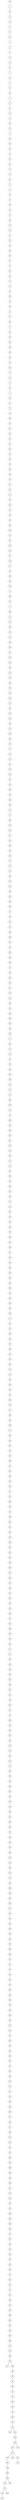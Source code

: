 graph X {
352 -- 1;
1 -- 16;
16 -- 19;
19 -- 24;
24 -- 0;
0 -- 6;
6 -- 20;
20 -- 7;
7 -- 2;
2 -- 8;
8 -- 25;
25 -- 10;
10 -- 11;
11 -- 4;
4 -- 14;
14 -- 17;
17 -- 13;
13 -- 45;
45 -- 3;
3 -- 41;
41 -- 12;
12 -- 18;
18 -- 27;
27 -- 34;
34 -- 33;
33 -- 5;
5 -- 60;
60 -- 40;
40 -- 32;
32 -- 21;
21 -- 39;
39 -- 15;
15 -- 23;
23 -- 22;
22 -- 44;
44 -- 9;
9 -- 52;
52 -- 36;
36 -- 37;
37 -- 68;
68 -- 28;
28 -- 46;
46 -- 38;
38 -- 49;
49 -- 29;
29 -- 70;
70 -- 53;
53 -- 35;
35 -- 63;
63 -- 58;
58 -- 31;
31 -- 47;
47 -- 65;
65 -- 43;
43 -- 55;
55 -- 54;
54 -- 30;
30 -- 48;
48 -- 73;
73 -- 59;
59 -- 42;
42 -- 51;
51 -- 80;
80 -- 57;
57 -- 62;
62 -- 96;
96 -- 69;
69 -- 66;
66 -- 83;
83 -- 50;
50 -- 76;
76 -- 84;
84 -- 75;
75 -- 56;
56 -- 78;
78 -- 79;
79 -- 71;
71 -- 88;
88 -- 91;
91 -- 74;
74 -- 94;
94 -- 102;
102 -- 81;
81 -- 107;
107 -- 85;
85 -- 64;
64 -- 67;
67 -- 101;
101 -- 97;
97 -- 99;
99 -- 26;
26 -- 93;
93 -- 86;
86 -- 113;
113 -- 137;
137 -- 82;
82 -- 117;
117 -- 116;
116 -- 155;
155 -- 90;
90 -- 119;
119 -- 92;
92 -- 98;
98 -- 104;
104 -- 115;
115 -- 125;
125 -- 128;
128 -- 148;
148 -- 61;
61 -- 118;
118 -- 87;
87 -- 121;
121 -- 100;
100 -- 131;
131 -- 126;
126 -- 72;
72 -- 146;
146 -- 95;
95 -- 77;
77 -- 106;
106 -- 111;
111 -- 140;
140 -- 152;
152 -- 114;
114 -- 112;
112 -- 129;
129 -- 108;
108 -- 122;
122 -- 109;
109 -- 105;
105 -- 133;
133 -- 103;
103 -- 142;
142 -- 150;
150 -- 124;
124 -- 110;
110 -- 120;
120 -- 123;
123 -- 89;
89 -- 130;
130 -- 168;
168 -- 144;
144 -- 154;
154 -- 136;
136 -- 143;
143 -- 147;
147 -- 171;
171 -- 127;
127 -- 170;
170 -- 151;
151 -- 135;
135 -- 139;
139 -- 132;
132 -- 134;
134 -- 160;
160 -- 158;
158 -- 164;
164 -- 138;
138 -- 141;
141 -- 173;
173 -- 194;
194 -- 149;
149 -- 189;
189 -- 157;
157 -- 153;
153 -- 161;
161 -- 166;
166 -- 163;
163 -- 175;
175 -- 176;
176 -- 178;
178 -- 162;
162 -- 145;
145 -- 159;
159 -- 156;
156 -- 165;
165 -- 183;
183 -- 193;
193 -- 177;
177 -- 184;
184 -- 191;
191 -- 181;
181 -- 186;
186 -- 188;
188 -- 207;
207 -- 197;
197 -- 169;
169 -- 196;
196 -- 190;
190 -- 179;
179 -- 205;
205 -- 206;
206 -- 200;
200 -- 167;
167 -- 182;
182 -- 218;
218 -- 180;
180 -- 214;
214 -- 204;
204 -- 228;
228 -- 185;
185 -- 198;
198 -- 230;
230 -- 217;
217 -- 232;
232 -- 174;
174 -- 202;
202 -- 192;
192 -- 213;
213 -- 203;
203 -- 220;
220 -- 199;
199 -- 210;
210 -- 187;
187 -- 215;
215 -- 263;
263 -- 208;
208 -- 225;
225 -- 172;
172 -- 209;
209 -- 234;
234 -- 239;
239 -- 229;
229 -- 201;
201 -- 216;
216 -- 240;
240 -- 224;
224 -- 212;
212 -- 219;
219 -- 221;
221 -- 246;
246 -- 233;
233 -- 245;
245 -- 222;
222 -- 236;
236 -- 211;
211 -- 244;
244 -- 231;
231 -- 243;
243 -- 255;
255 -- 223;
223 -- 247;
247 -- 258;
258 -- 237;
237 -- 248;
248 -- 257;
257 -- 260;
260 -- 266;
266 -- 269;
269 -- 226;
226 -- 285;
285 -- 235;
235 -- 265;
265 -- 242;
242 -- 253;
253 -- 256;
256 -- 238;
238 -- 249;
249 -- 271;
271 -- 252;
252 -- 278;
278 -- 262;
262 -- 270;
270 -- 227;
227 -- 259;
259 -- 267;
267 -- 195;
195 -- 261;
261 -- 275;
275 -- 276;
276 -- 284;
284 -- 280;
280 -- 254;
254 -- 251;
251 -- 281;
281 -- 279;
279 -- 273;
273 -- 286;
286 -- 250;
250 -- 290;
290 -- 274;
274 -- 289;
289 -- 264;
264 -- 287;
287 -- 241;
241 -- 283;
283 -- 288;
288 -- 291;
291 -- 292;
292 -- 324;
324 -- 293;
293 -- 268;
268 -- 277;
277 -- 307;
307 -- 334;
334 -- 295;
295 -- 272;
272 -- 294;
294 -- 300;
300 -- 301;
301 -- 315;
315 -- 282;
282 -- 298;
298 -- 316;
316 -- 321;
321 -- 312;
312 -- 296;
296 -- 306;
306 -- 297;
297 -- 308;
308 -- 332;
332 -- 304;
304 -- 331;
331 -- 305;
305 -- 318;
318 -- 310;
310 -- 326;
326 -- 327;
327 -- 323;
323 -- 299;
299 -- 309;
309 -- 350;
350 -- 313;
313 -- 311;
311 -- 317;
317 -- 303;
303 -- 329;
329 -- 338;
338 -- 319;
319 -- 351;
351 -- 339;
339 -- 367;
367 -- 302;
302 -- 333;
333 -- 361;
361 -- 341;
341 -- 337;
337 -- 348;
348 -- 314;
314 -- 335;
335 -- 355;
355 -- 340;
340 -- 343;
343 -- 328;
328 -- 322;
322 -- 345;
345 -- 374;
374 -- 336;
336 -- 325;
325 -- 344;
344 -- 347;
347 -- 342;
342 -- 353;
353 -- 356;
356 -- 330;
330 -- 365;
365 -- 381;
381 -- 346;
346 -- 349;
349 -- 371;
371 -- 360;
360 -- 354;
354 -- 359;
359 -- 366;
366 -- 358;
358 -- 379;
379 -- 364;
364 -- 376;
376 -- 373;
373 -- 377;
377 -- 386;
386 -- 388;
388 -- 369;
369 -- 385;
385 -- 375;
375 -- 362;
362 -- 394;
394 -- 370;
370 -- 396;
396 -- 400;
400 -- 320;
320 -- 405;
405 -- 380;
380 -- 383;
383 -- 372;
372 -- 357;
357 -- 391;
391 -- 368;
368 -- 397;
397 -- 387;
387 -- 384;
384 -- 390;
390 -- 399;
399 -- 378;
378 -- 403;
403 -- 389;
389 -- 393;
393 -- 427;
427 -- 404;
404 -- 414;
414 -- 392;
392 -- 422;
422 -- 416;
416 -- 401;
401 -- 415;
415 -- 412;
412 -- 363;
363 -- 438;
438 -- 382;
382 -- 419;
419 -- 407;
407 -- 410;
410 -- 433;
433 -- 448;
448 -- 409;
409 -- 417;
417 -- 436;
436 -- 411;
411 -- 395;
395 -- 431;
431 -- 424;
424 -- 420;
420 -- 421;
421 -- 428;
428 -- 413;
413 -- 398;
398 -- 408;
408 -- 429;
429 -- 449;
449 -- 437;
437 -- 425;
425 -- 439;
439 -- 445;
445 -- 475;
475 -- 450;
450 -- 454;
454 -- 426;
426 -- 432;
432 -- 441;
441 -- 440;
440 -- 444;
444 -- 443;
443 -- 406;
406 -- 442;
442 -- 402;
402 -- 446;
446 -- 447;
447 -- 461;
461 -- 452;
452 -- 471;
471 -- 462;
462 -- 418;
418 -- 423;
423 -- 458;
458 -- 468;
468 -- 434;
434 -- 451;
451 -- 453;
453 -- 430;
430 -- 463;
463 -- 479;
479 -- 435;
435 -- 469;
469 -- 456;
456 -- 457;
456 -- 465;
465 -- 485;
485 -- 487;
487 -- 467;
467 -- 459;
459 -- 472;
472 -- 477;
477 -- 466;
466 -- 483;
483 -- 474;
474 -- 482;
482 -- 455;
455 -- 470;
470 -- 493;
470 -- 495;
495 -- 464;
464 -- 480;
480 -- 460;
460 -- 473;
473 -- 478;
478 -- 491;
491 -- 499;
499 -- 488;
488 -- 489;
489 -- 492;
492 -- 481;
481 -- 490;
490 -- 494;
481 -- 496;
489 -- 498;
473 -- 486;
473 -- 497;
497 -- 476;
480 -- 484;
}

